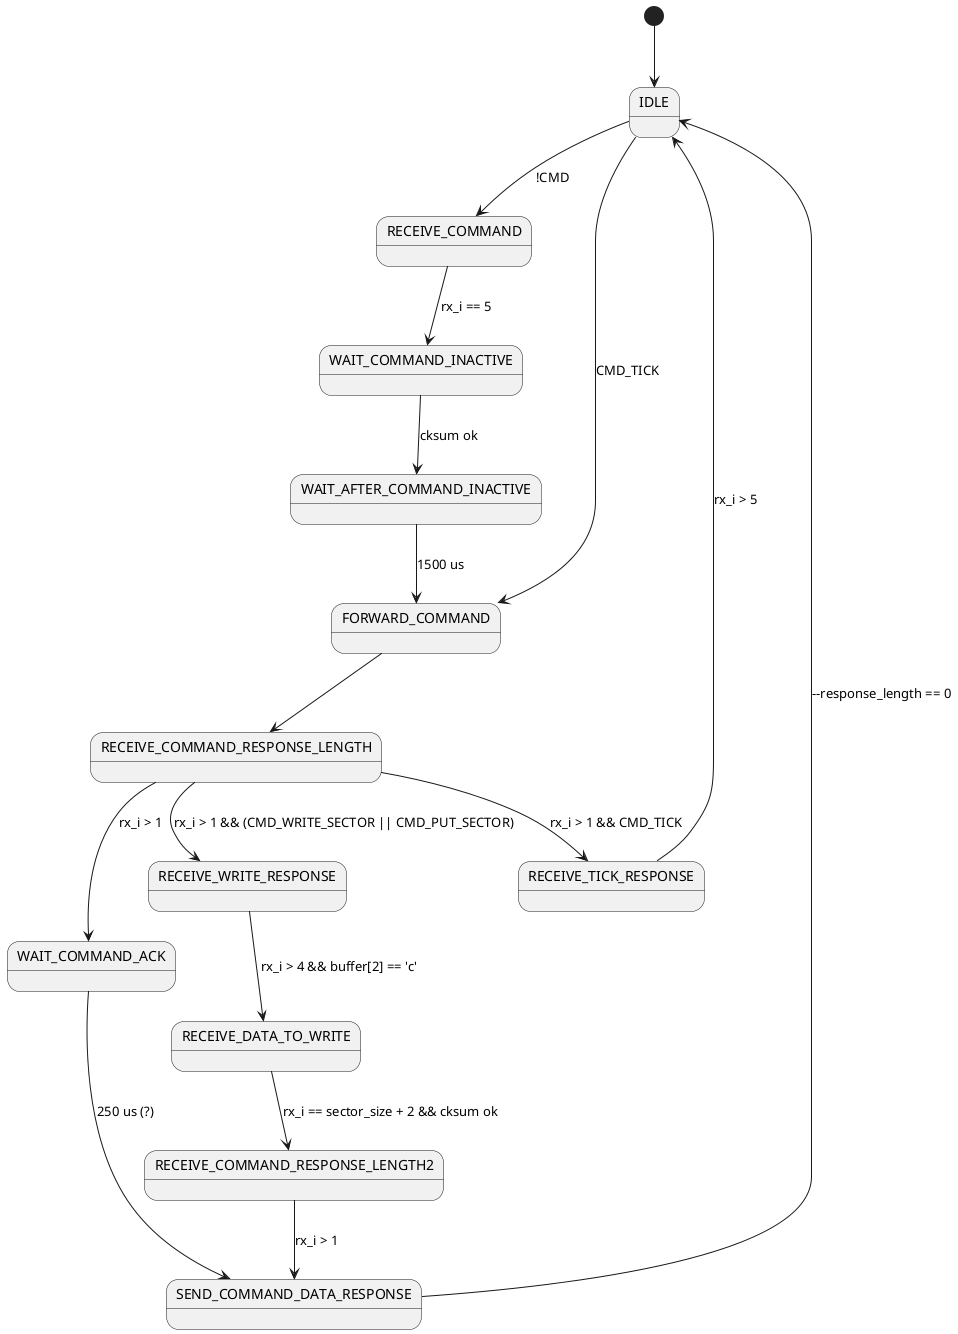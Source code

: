@startuml

[*] --> IDLE

IDLE --> RECEIVE_COMMAND : !CMD
IDLE --> FORWARD_COMMAND : CMD_TICK

RECEIVE_COMMAND --> WAIT_COMMAND_INACTIVE : rx_i == 5

WAIT_COMMAND_INACTIVE --> WAIT_AFTER_COMMAND_INACTIVE : cksum ok

WAIT_AFTER_COMMAND_INACTIVE --> FORWARD_COMMAND : 1500 us

FORWARD_COMMAND --> RECEIVE_COMMAND_RESPONSE_LENGTH

RECEIVE_COMMAND_RESPONSE_LENGTH --> RECEIVE_WRITE_RESPONSE : rx_i > 1 && (CMD_WRITE_SECTOR || CMD_PUT_SECTOR)
RECEIVE_COMMAND_RESPONSE_LENGTH --> RECEIVE_TICK_RESPONSE : rx_i > 1 && CMD_TICK
RECEIVE_COMMAND_RESPONSE_LENGTH --> WAIT_COMMAND_ACK : rx_i > 1

WAIT_COMMAND_ACK --> SEND_COMMAND_DATA_RESPONSE : 250 us (?)

RECEIVE_WRITE_RESPONSE --> RECEIVE_DATA_TO_WRITE : rx_i > 4 && buffer[2] == 'c'

RECEIVE_DATA_TO_WRITE --> RECEIVE_COMMAND_RESPONSE_LENGTH2 : rx_i == sector_size + 2 && cksum ok

RECEIVE_COMMAND_RESPONSE_LENGTH2 --> SEND_COMMAND_DATA_RESPONSE : rx_i > 1

SEND_COMMAND_DATA_RESPONSE --> IDLE : --response_length == 0

RECEIVE_TICK_RESPONSE --> IDLE : rx_i > 5

@enduml
